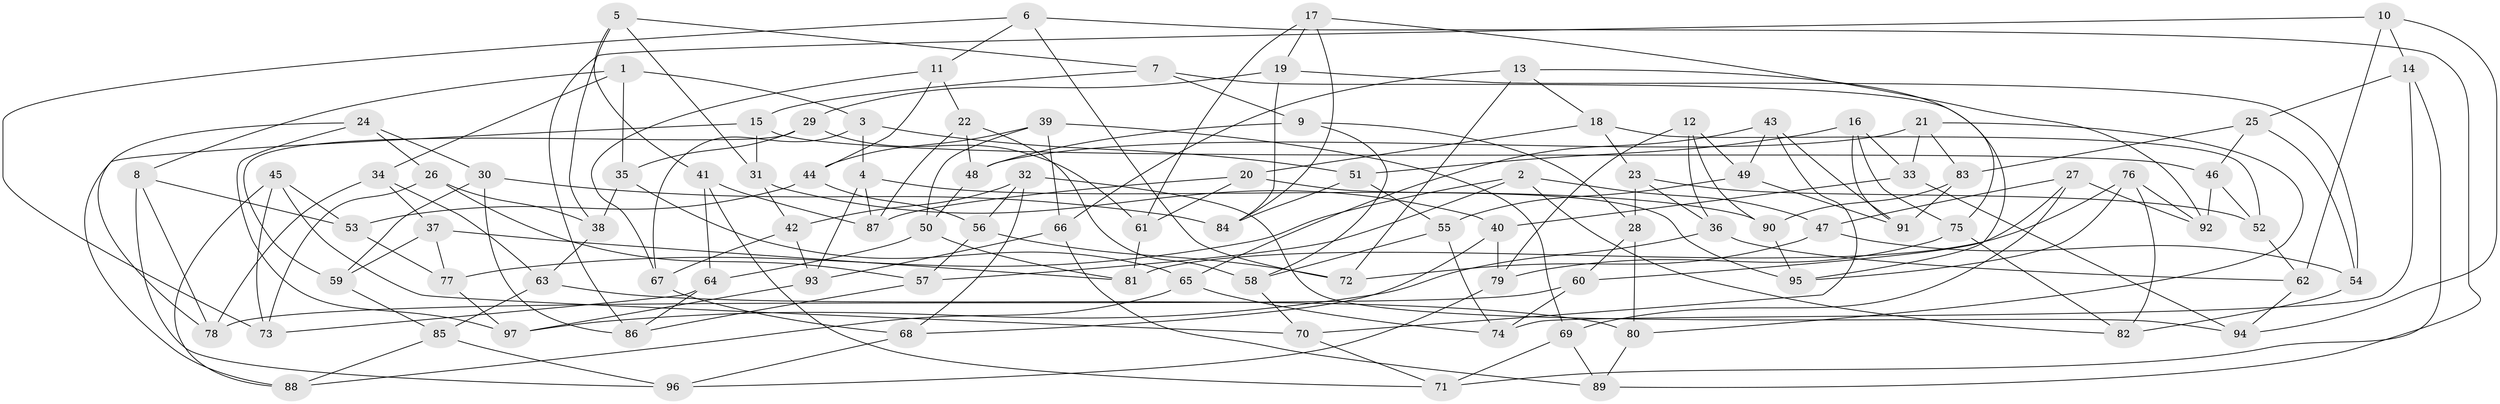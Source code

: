// coarse degree distribution, {4: 0.36666666666666664, 6: 0.5666666666666667, 5: 0.05, 3: 0.016666666666666666}
// Generated by graph-tools (version 1.1) at 2025/24/03/03/25 07:24:25]
// undirected, 97 vertices, 194 edges
graph export_dot {
graph [start="1"]
  node [color=gray90,style=filled];
  1;
  2;
  3;
  4;
  5;
  6;
  7;
  8;
  9;
  10;
  11;
  12;
  13;
  14;
  15;
  16;
  17;
  18;
  19;
  20;
  21;
  22;
  23;
  24;
  25;
  26;
  27;
  28;
  29;
  30;
  31;
  32;
  33;
  34;
  35;
  36;
  37;
  38;
  39;
  40;
  41;
  42;
  43;
  44;
  45;
  46;
  47;
  48;
  49;
  50;
  51;
  52;
  53;
  54;
  55;
  56;
  57;
  58;
  59;
  60;
  61;
  62;
  63;
  64;
  65;
  66;
  67;
  68;
  69;
  70;
  71;
  72;
  73;
  74;
  75;
  76;
  77;
  78;
  79;
  80;
  81;
  82;
  83;
  84;
  85;
  86;
  87;
  88;
  89;
  90;
  91;
  92;
  93;
  94;
  95;
  96;
  97;
  1 -- 35;
  1 -- 3;
  1 -- 34;
  1 -- 8;
  2 -- 57;
  2 -- 47;
  2 -- 82;
  2 -- 77;
  3 -- 51;
  3 -- 67;
  3 -- 4;
  4 -- 87;
  4 -- 90;
  4 -- 93;
  5 -- 7;
  5 -- 41;
  5 -- 31;
  5 -- 38;
  6 -- 72;
  6 -- 11;
  6 -- 89;
  6 -- 73;
  7 -- 95;
  7 -- 15;
  7 -- 9;
  8 -- 78;
  8 -- 53;
  8 -- 96;
  9 -- 48;
  9 -- 28;
  9 -- 58;
  10 -- 86;
  10 -- 14;
  10 -- 62;
  10 -- 94;
  11 -- 44;
  11 -- 67;
  11 -- 22;
  12 -- 79;
  12 -- 90;
  12 -- 36;
  12 -- 49;
  13 -- 75;
  13 -- 66;
  13 -- 72;
  13 -- 18;
  14 -- 74;
  14 -- 25;
  14 -- 71;
  15 -- 46;
  15 -- 31;
  15 -- 88;
  16 -- 75;
  16 -- 51;
  16 -- 33;
  16 -- 91;
  17 -- 19;
  17 -- 84;
  17 -- 61;
  17 -- 92;
  18 -- 20;
  18 -- 52;
  18 -- 23;
  19 -- 84;
  19 -- 54;
  19 -- 29;
  20 -- 61;
  20 -- 95;
  20 -- 87;
  21 -- 83;
  21 -- 33;
  21 -- 48;
  21 -- 80;
  22 -- 58;
  22 -- 48;
  22 -- 87;
  23 -- 28;
  23 -- 36;
  23 -- 52;
  24 -- 97;
  24 -- 78;
  24 -- 26;
  24 -- 30;
  25 -- 54;
  25 -- 46;
  25 -- 83;
  26 -- 38;
  26 -- 73;
  26 -- 57;
  27 -- 69;
  27 -- 92;
  27 -- 60;
  27 -- 47;
  28 -- 60;
  28 -- 80;
  29 -- 61;
  29 -- 35;
  29 -- 59;
  30 -- 59;
  30 -- 86;
  30 -- 84;
  31 -- 40;
  31 -- 42;
  32 -- 42;
  32 -- 94;
  32 -- 68;
  32 -- 56;
  33 -- 40;
  33 -- 94;
  34 -- 78;
  34 -- 63;
  34 -- 37;
  35 -- 65;
  35 -- 38;
  36 -- 62;
  36 -- 97;
  37 -- 59;
  37 -- 77;
  37 -- 81;
  38 -- 63;
  39 -- 44;
  39 -- 69;
  39 -- 66;
  39 -- 50;
  40 -- 68;
  40 -- 79;
  41 -- 71;
  41 -- 87;
  41 -- 64;
  42 -- 67;
  42 -- 93;
  43 -- 65;
  43 -- 70;
  43 -- 91;
  43 -- 49;
  44 -- 56;
  44 -- 53;
  45 -- 88;
  45 -- 70;
  45 -- 53;
  45 -- 73;
  46 -- 52;
  46 -- 92;
  47 -- 54;
  47 -- 72;
  48 -- 50;
  49 -- 55;
  49 -- 91;
  50 -- 64;
  50 -- 81;
  51 -- 84;
  51 -- 55;
  52 -- 62;
  53 -- 77;
  54 -- 82;
  55 -- 58;
  55 -- 74;
  56 -- 72;
  56 -- 57;
  57 -- 86;
  58 -- 70;
  59 -- 85;
  60 -- 78;
  60 -- 74;
  61 -- 81;
  62 -- 94;
  63 -- 85;
  63 -- 80;
  64 -- 73;
  64 -- 86;
  65 -- 74;
  65 -- 88;
  66 -- 89;
  66 -- 93;
  67 -- 68;
  68 -- 96;
  69 -- 71;
  69 -- 89;
  70 -- 71;
  75 -- 79;
  75 -- 82;
  76 -- 95;
  76 -- 82;
  76 -- 81;
  76 -- 92;
  77 -- 97;
  79 -- 96;
  80 -- 89;
  83 -- 90;
  83 -- 91;
  85 -- 96;
  85 -- 88;
  90 -- 95;
  93 -- 97;
}
